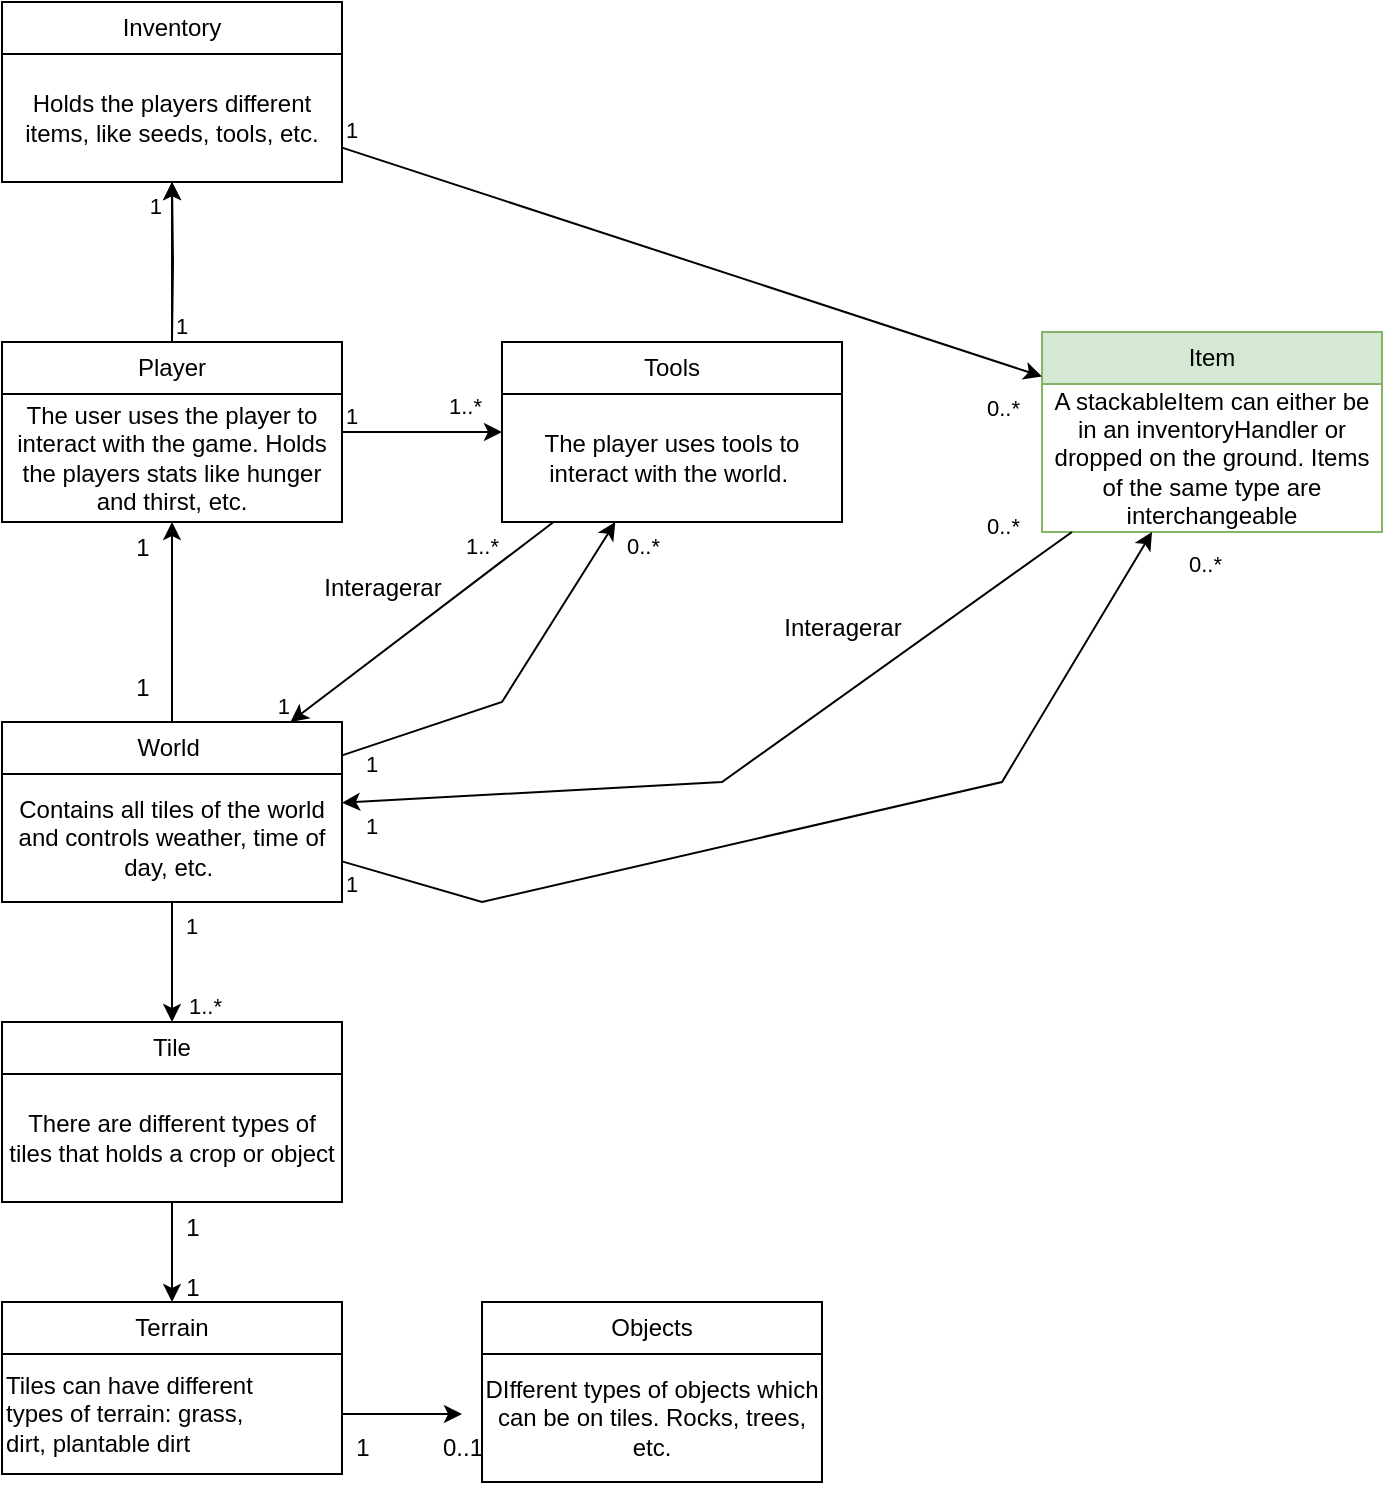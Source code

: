 <mxfile version="25.0.3">
  <diagram name="Sida-1" id="yMFKIoc-D7ovUgNksrX6">
    <mxGraphModel dx="1247" dy="671" grid="1" gridSize="10" guides="1" tooltips="1" connect="1" arrows="1" fold="1" page="1" pageScale="1" pageWidth="827" pageHeight="1169" math="0" shadow="0">
      <root>
        <mxCell id="0" />
        <mxCell id="1" parent="0" />
        <mxCell id="Edmqxcgecc5LKQphc_h1-5" value="Player" style="swimlane;fontStyle=0;childLayout=stackLayout;horizontal=1;startSize=26;fillColor=none;horizontalStack=0;resizeParent=1;resizeParentMax=0;resizeLast=0;collapsible=1;marginBottom=0;whiteSpace=wrap;html=1;" parent="1" vertex="1">
          <mxGeometry x="230" y="220" width="170" height="90" as="geometry" />
        </mxCell>
        <mxCell id="Edmqxcgecc5LKQphc_h1-40" value="The user uses the player to interact with the game. Holds the players stats like hunger and thirst, etc." style="text;html=1;align=center;verticalAlign=middle;whiteSpace=wrap;rounded=0;" parent="Edmqxcgecc5LKQphc_h1-5" vertex="1">
          <mxGeometry y="26" width="170" height="64" as="geometry" />
        </mxCell>
        <mxCell id="Edmqxcgecc5LKQphc_h1-6" value="Inventory" style="swimlane;fontStyle=0;childLayout=stackLayout;horizontal=1;startSize=26;fillColor=none;horizontalStack=0;resizeParent=1;resizeParentMax=0;resizeLast=0;collapsible=1;marginBottom=0;whiteSpace=wrap;html=1;" parent="1" vertex="1">
          <mxGeometry x="230" y="50" width="170" height="90" as="geometry" />
        </mxCell>
        <mxCell id="Edmqxcgecc5LKQphc_h1-41" value="Holds the players different items, like seeds, tools, etc." style="text;html=1;align=center;verticalAlign=middle;whiteSpace=wrap;rounded=0;" parent="Edmqxcgecc5LKQphc_h1-6" vertex="1">
          <mxGeometry y="26" width="170" height="64" as="geometry" />
        </mxCell>
        <mxCell id="Pf9NA05062R23ux8nu3v-22" style="edgeStyle=orthogonalEdgeStyle;rounded=0;orthogonalLoop=1;jettySize=auto;html=1;entryX=0.5;entryY=1;entryDx=0;entryDy=0;" edge="1" parent="1" source="Edmqxcgecc5LKQphc_h1-7" target="Edmqxcgecc5LKQphc_h1-40">
          <mxGeometry relative="1" as="geometry" />
        </mxCell>
        <mxCell id="Edmqxcgecc5LKQphc_h1-7" value="World&amp;nbsp;" style="swimlane;fontStyle=0;childLayout=stackLayout;horizontal=1;startSize=26;fillColor=none;horizontalStack=0;resizeParent=1;resizeParentMax=0;resizeLast=0;collapsible=1;marginBottom=0;whiteSpace=wrap;html=1;" parent="1" vertex="1">
          <mxGeometry x="230" y="410" width="170" height="90" as="geometry" />
        </mxCell>
        <mxCell id="Edmqxcgecc5LKQphc_h1-31" value="Contains all tiles of the world and controls weather, time of day, etc.&amp;nbsp;" style="text;html=1;align=center;verticalAlign=middle;whiteSpace=wrap;rounded=0;" parent="Edmqxcgecc5LKQphc_h1-7" vertex="1">
          <mxGeometry y="26" width="170" height="64" as="geometry" />
        </mxCell>
        <mxCell id="Edmqxcgecc5LKQphc_h1-8" value="Tile" style="swimlane;fontStyle=0;childLayout=stackLayout;horizontal=1;startSize=26;fillColor=none;horizontalStack=0;resizeParent=1;resizeParentMax=0;resizeLast=0;collapsible=1;marginBottom=0;whiteSpace=wrap;html=1;" parent="1" vertex="1">
          <mxGeometry x="230" y="560" width="170" height="90" as="geometry" />
        </mxCell>
        <mxCell id="Edmqxcgecc5LKQphc_h1-32" value="There are different types of tiles that holds a crop or object" style="text;html=1;align=center;verticalAlign=middle;whiteSpace=wrap;rounded=0;" parent="Edmqxcgecc5LKQphc_h1-8" vertex="1">
          <mxGeometry y="26" width="170" height="64" as="geometry" />
        </mxCell>
        <mxCell id="Edmqxcgecc5LKQphc_h1-14" value="Tools" style="swimlane;fontStyle=0;childLayout=stackLayout;horizontal=1;startSize=26;fillColor=none;horizontalStack=0;resizeParent=1;resizeParentMax=0;resizeLast=0;collapsible=1;marginBottom=0;whiteSpace=wrap;html=1;" parent="1" vertex="1">
          <mxGeometry x="480" y="220" width="170" height="90" as="geometry" />
        </mxCell>
        <mxCell id="Edmqxcgecc5LKQphc_h1-39" value="The player uses tools to interact with the world.&amp;nbsp;" style="text;html=1;align=center;verticalAlign=middle;whiteSpace=wrap;rounded=0;" parent="Edmqxcgecc5LKQphc_h1-14" vertex="1">
          <mxGeometry y="26" width="170" height="64" as="geometry" />
        </mxCell>
        <mxCell id="Edmqxcgecc5LKQphc_h1-33" value="Objects" style="swimlane;fontStyle=0;childLayout=stackLayout;horizontal=1;startSize=26;fillColor=none;horizontalStack=0;resizeParent=1;resizeParentMax=0;resizeLast=0;collapsible=1;marginBottom=0;whiteSpace=wrap;html=1;" parent="1" vertex="1">
          <mxGeometry x="470" y="700" width="170" height="90" as="geometry" />
        </mxCell>
        <mxCell id="Edmqxcgecc5LKQphc_h1-34" value="DIfferent types of objects which can be on tiles. Rocks, trees, etc." style="text;html=1;align=center;verticalAlign=middle;whiteSpace=wrap;rounded=0;" parent="Edmqxcgecc5LKQphc_h1-33" vertex="1">
          <mxGeometry y="26" width="170" height="64" as="geometry" />
        </mxCell>
        <mxCell id="Edmqxcgecc5LKQphc_h1-64" value="" style="endArrow=classic;html=1;rounded=0;" parent="1" source="Edmqxcgecc5LKQphc_h1-7" target="Edmqxcgecc5LKQphc_h1-8" edge="1">
          <mxGeometry relative="1" as="geometry">
            <mxPoint x="250" y="530" as="sourcePoint" />
            <mxPoint x="410" y="530" as="targetPoint" />
          </mxGeometry>
        </mxCell>
        <mxCell id="Edmqxcgecc5LKQphc_h1-66" value="1" style="edgeLabel;resizable=0;html=1;;align=left;verticalAlign=bottom;" parent="Edmqxcgecc5LKQphc_h1-64" connectable="0" vertex="1">
          <mxGeometry x="-1" relative="1" as="geometry">
            <mxPoint x="5" y="20" as="offset" />
          </mxGeometry>
        </mxCell>
        <mxCell id="Edmqxcgecc5LKQphc_h1-67" value="1..*" style="edgeLabel;resizable=0;html=1;;align=right;verticalAlign=bottom;" parent="Edmqxcgecc5LKQphc_h1-64" connectable="0" vertex="1">
          <mxGeometry x="1" relative="1" as="geometry">
            <mxPoint x="25" as="offset" />
          </mxGeometry>
        </mxCell>
        <mxCell id="Edmqxcgecc5LKQphc_h1-85" value="" style="endArrow=classic;html=1;rounded=0;" parent="1" source="Edmqxcgecc5LKQphc_h1-5" target="Edmqxcgecc5LKQphc_h1-14" edge="1">
          <mxGeometry relative="1" as="geometry">
            <mxPoint x="460" y="370" as="sourcePoint" />
            <mxPoint x="620" y="370" as="targetPoint" />
          </mxGeometry>
        </mxCell>
        <mxCell id="Edmqxcgecc5LKQphc_h1-87" value="1" style="edgeLabel;resizable=0;html=1;;align=left;verticalAlign=bottom;" parent="Edmqxcgecc5LKQphc_h1-85" connectable="0" vertex="1">
          <mxGeometry x="-1" relative="1" as="geometry">
            <mxPoint as="offset" />
          </mxGeometry>
        </mxCell>
        <mxCell id="Edmqxcgecc5LKQphc_h1-88" value="1..*" style="edgeLabel;resizable=0;html=1;;align=right;verticalAlign=bottom;" parent="Edmqxcgecc5LKQphc_h1-85" connectable="0" vertex="1">
          <mxGeometry x="1" relative="1" as="geometry">
            <mxPoint x="-10" y="-5" as="offset" />
          </mxGeometry>
        </mxCell>
        <mxCell id="Edmqxcgecc5LKQphc_h1-97" value="Item" style="swimlane;fontStyle=0;childLayout=stackLayout;horizontal=1;startSize=26;fillColor=#d5e8d4;horizontalStack=0;resizeParent=1;resizeParentMax=0;resizeLast=0;collapsible=1;marginBottom=0;whiteSpace=wrap;html=1;strokeColor=#82b366;" parent="1" vertex="1">
          <mxGeometry x="750" y="215" width="170" height="100" as="geometry" />
        </mxCell>
        <mxCell id="Edmqxcgecc5LKQphc_h1-98" value="A stackableItem can either be in an inventoryHandler or dropped on the ground. Items of the same type are interchangeable" style="text;html=1;align=center;verticalAlign=middle;whiteSpace=wrap;rounded=0;" parent="Edmqxcgecc5LKQphc_h1-97" vertex="1">
          <mxGeometry y="26" width="170" height="74" as="geometry" />
        </mxCell>
        <mxCell id="Edmqxcgecc5LKQphc_h1-103" value="" style="endArrow=classic;html=1;rounded=0;" parent="1" source="Edmqxcgecc5LKQphc_h1-5" target="Edmqxcgecc5LKQphc_h1-6" edge="1">
          <mxGeometry relative="1" as="geometry">
            <mxPoint x="500" y="140" as="sourcePoint" />
            <mxPoint x="660" y="140" as="targetPoint" />
          </mxGeometry>
        </mxCell>
        <mxCell id="Edmqxcgecc5LKQphc_h1-105" value="1" style="edgeLabel;resizable=0;html=1;;align=left;verticalAlign=bottom;" parent="Edmqxcgecc5LKQphc_h1-103" connectable="0" vertex="1">
          <mxGeometry x="-1" relative="1" as="geometry" />
        </mxCell>
        <mxCell id="Edmqxcgecc5LKQphc_h1-106" value="1" style="edgeLabel;resizable=0;html=1;;align=right;verticalAlign=bottom;" parent="Edmqxcgecc5LKQphc_h1-103" connectable="0" vertex="1">
          <mxGeometry x="1" relative="1" as="geometry">
            <mxPoint x="-5" y="20" as="offset" />
          </mxGeometry>
        </mxCell>
        <mxCell id="Edmqxcgecc5LKQphc_h1-111" value="" style="endArrow=classic;html=1;rounded=0;" parent="1" source="Edmqxcgecc5LKQphc_h1-6" target="Edmqxcgecc5LKQphc_h1-97" edge="1">
          <mxGeometry relative="1" as="geometry">
            <mxPoint x="660" y="70" as="sourcePoint" />
            <mxPoint x="820" y="70" as="targetPoint" />
          </mxGeometry>
        </mxCell>
        <mxCell id="Edmqxcgecc5LKQphc_h1-113" value="1" style="edgeLabel;resizable=0;html=1;;align=left;verticalAlign=bottom;" parent="Edmqxcgecc5LKQphc_h1-111" connectable="0" vertex="1">
          <mxGeometry x="-1" relative="1" as="geometry" />
        </mxCell>
        <mxCell id="Edmqxcgecc5LKQphc_h1-114" value="0..*" style="edgeLabel;resizable=0;html=1;;align=right;verticalAlign=bottom;" parent="Edmqxcgecc5LKQphc_h1-111" connectable="0" vertex="1">
          <mxGeometry x="1" relative="1" as="geometry">
            <mxPoint x="-10" y="24" as="offset" />
          </mxGeometry>
        </mxCell>
        <mxCell id="Pf9NA05062R23ux8nu3v-1" value="" style="edgeStyle=orthogonalEdgeStyle;rounded=0;orthogonalLoop=1;jettySize=auto;html=1;" edge="1" parent="1" target="Edmqxcgecc5LKQphc_h1-41">
          <mxGeometry relative="1" as="geometry">
            <mxPoint x="315" y="220" as="sourcePoint" />
          </mxGeometry>
        </mxCell>
        <mxCell id="Pf9NA05062R23ux8nu3v-4" value="Terrain" style="swimlane;fontStyle=0;childLayout=stackLayout;horizontal=1;startSize=26;fillColor=none;horizontalStack=0;resizeParent=1;resizeParentMax=0;resizeLast=0;collapsible=1;marginBottom=0;whiteSpace=wrap;html=1;" vertex="1" parent="1">
          <mxGeometry x="230" y="700" width="170" height="86" as="geometry" />
        </mxCell>
        <mxCell id="Pf9NA05062R23ux8nu3v-30" style="edgeStyle=orthogonalEdgeStyle;rounded=0;orthogonalLoop=1;jettySize=auto;html=1;" edge="1" parent="Pf9NA05062R23ux8nu3v-4" source="Pf9NA05062R23ux8nu3v-28">
          <mxGeometry relative="1" as="geometry">
            <mxPoint x="230" y="56" as="targetPoint" />
          </mxGeometry>
        </mxCell>
        <mxCell id="Pf9NA05062R23ux8nu3v-28" value="&lt;div style=&quot;&quot;&gt;Tiles can have different&amp;nbsp;&lt;/div&gt;&lt;div style=&quot;&quot;&gt;types of terrain: grass,&amp;nbsp;&lt;/div&gt;&lt;div style=&quot;&quot;&gt;dirt, plantable dirt&lt;/div&gt;" style="text;html=1;align=left;verticalAlign=middle;resizable=0;points=[];autosize=1;strokeColor=none;fillColor=none;" vertex="1" parent="Pf9NA05062R23ux8nu3v-4">
          <mxGeometry y="26" width="170" height="60" as="geometry" />
        </mxCell>
        <mxCell id="Pf9NA05062R23ux8nu3v-26" value="Interagerar" style="text;html=1;align=center;verticalAlign=middle;resizable=0;points=[];autosize=1;strokeColor=none;fillColor=none;" vertex="1" parent="1">
          <mxGeometry x="380" y="328" width="80" height="30" as="geometry" />
        </mxCell>
        <mxCell id="Pf9NA05062R23ux8nu3v-29" style="edgeStyle=orthogonalEdgeStyle;rounded=0;orthogonalLoop=1;jettySize=auto;html=1;entryX=0.5;entryY=0;entryDx=0;entryDy=0;" edge="1" parent="1" source="Edmqxcgecc5LKQphc_h1-32" target="Pf9NA05062R23ux8nu3v-4">
          <mxGeometry relative="1" as="geometry" />
        </mxCell>
        <mxCell id="Pf9NA05062R23ux8nu3v-34" value="1" style="text;html=1;align=center;verticalAlign=middle;resizable=0;points=[];autosize=1;strokeColor=none;fillColor=none;" vertex="1" parent="1">
          <mxGeometry x="310" y="648" width="30" height="30" as="geometry" />
        </mxCell>
        <mxCell id="Pf9NA05062R23ux8nu3v-35" value="1" style="text;html=1;align=center;verticalAlign=middle;resizable=0;points=[];autosize=1;strokeColor=none;fillColor=none;" vertex="1" parent="1">
          <mxGeometry x="310" y="678" width="30" height="30" as="geometry" />
        </mxCell>
        <mxCell id="Pf9NA05062R23ux8nu3v-37" value="1" style="text;html=1;align=center;verticalAlign=middle;resizable=0;points=[];autosize=1;strokeColor=none;fillColor=none;" vertex="1" parent="1">
          <mxGeometry x="395" y="758" width="30" height="30" as="geometry" />
        </mxCell>
        <mxCell id="Pf9NA05062R23ux8nu3v-38" value="0..1" style="text;html=1;align=center;verticalAlign=middle;resizable=0;points=[];autosize=1;strokeColor=none;fillColor=none;" vertex="1" parent="1">
          <mxGeometry x="440" y="758" width="40" height="30" as="geometry" />
        </mxCell>
        <mxCell id="Pf9NA05062R23ux8nu3v-39" value="1" style="text;html=1;align=center;verticalAlign=middle;resizable=0;points=[];autosize=1;strokeColor=none;fillColor=none;" vertex="1" parent="1">
          <mxGeometry x="285" y="378" width="30" height="30" as="geometry" />
        </mxCell>
        <mxCell id="Pf9NA05062R23ux8nu3v-40" value="1" style="text;html=1;align=center;verticalAlign=middle;resizable=0;points=[];autosize=1;strokeColor=none;fillColor=none;" vertex="1" parent="1">
          <mxGeometry x="285" y="308" width="30" height="30" as="geometry" />
        </mxCell>
        <mxCell id="XgasXNfYy0nCk-x9ioHG-2" value="" style="endArrow=classic;html=1;rounded=0;" edge="1" parent="1" source="Edmqxcgecc5LKQphc_h1-7" target="Edmqxcgecc5LKQphc_h1-14">
          <mxGeometry relative="1" as="geometry">
            <mxPoint x="540" y="510" as="sourcePoint" />
            <mxPoint x="700" y="510" as="targetPoint" />
            <Array as="points">
              <mxPoint x="480" y="400" />
            </Array>
          </mxGeometry>
        </mxCell>
        <mxCell id="XgasXNfYy0nCk-x9ioHG-4" value="1" style="edgeLabel;resizable=0;html=1;;align=left;verticalAlign=bottom;" connectable="0" vertex="1" parent="XgasXNfYy0nCk-x9ioHG-2">
          <mxGeometry x="-1" relative="1" as="geometry">
            <mxPoint x="10" y="13" as="offset" />
          </mxGeometry>
        </mxCell>
        <mxCell id="XgasXNfYy0nCk-x9ioHG-5" value="0..*" style="edgeLabel;resizable=0;html=1;;align=right;verticalAlign=bottom;" connectable="0" vertex="1" parent="XgasXNfYy0nCk-x9ioHG-2">
          <mxGeometry x="1" relative="1" as="geometry">
            <mxPoint x="23" y="20" as="offset" />
          </mxGeometry>
        </mxCell>
        <mxCell id="XgasXNfYy0nCk-x9ioHG-7" value="" style="endArrow=classic;html=1;rounded=0;" edge="1" parent="1" source="Edmqxcgecc5LKQphc_h1-14" target="Edmqxcgecc5LKQphc_h1-7">
          <mxGeometry relative="1" as="geometry">
            <mxPoint x="430" y="400" as="sourcePoint" />
            <mxPoint x="590" y="400" as="targetPoint" />
          </mxGeometry>
        </mxCell>
        <mxCell id="XgasXNfYy0nCk-x9ioHG-9" value="1..*" style="edgeLabel;resizable=0;html=1;;align=left;verticalAlign=bottom;" connectable="0" vertex="1" parent="XgasXNfYy0nCk-x9ioHG-7">
          <mxGeometry x="-1" relative="1" as="geometry">
            <mxPoint x="-46" y="20" as="offset" />
          </mxGeometry>
        </mxCell>
        <mxCell id="XgasXNfYy0nCk-x9ioHG-10" value="1" style="edgeLabel;resizable=0;html=1;;align=right;verticalAlign=bottom;" connectable="0" vertex="1" parent="XgasXNfYy0nCk-x9ioHG-7">
          <mxGeometry x="1" relative="1" as="geometry" />
        </mxCell>
        <mxCell id="XgasXNfYy0nCk-x9ioHG-11" value="" style="endArrow=classic;html=1;rounded=0;" edge="1" parent="1" source="Edmqxcgecc5LKQphc_h1-97" target="Edmqxcgecc5LKQphc_h1-7">
          <mxGeometry relative="1" as="geometry">
            <mxPoint x="480" y="350" as="sourcePoint" />
            <mxPoint x="680" y="350" as="targetPoint" />
            <Array as="points">
              <mxPoint x="590" y="440" />
            </Array>
          </mxGeometry>
        </mxCell>
        <mxCell id="XgasXNfYy0nCk-x9ioHG-13" value="1" style="edgeLabel;resizable=0;html=1;;align=left;verticalAlign=bottom;" connectable="0" vertex="1" parent="XgasXNfYy0nCk-x9ioHG-11">
          <mxGeometry x="-1" relative="1" as="geometry">
            <mxPoint x="-355" y="155" as="offset" />
          </mxGeometry>
        </mxCell>
        <mxCell id="XgasXNfYy0nCk-x9ioHG-14" value="0..*" style="edgeLabel;resizable=0;html=1;;align=right;verticalAlign=bottom;" connectable="0" vertex="1" parent="XgasXNfYy0nCk-x9ioHG-11">
          <mxGeometry x="1" relative="1" as="geometry">
            <mxPoint x="340" y="-130" as="offset" />
          </mxGeometry>
        </mxCell>
        <mxCell id="XgasXNfYy0nCk-x9ioHG-15" value="" style="endArrow=classic;html=1;rounded=0;" edge="1" parent="1" source="Edmqxcgecc5LKQphc_h1-7" target="Edmqxcgecc5LKQphc_h1-97">
          <mxGeometry relative="1" as="geometry">
            <mxPoint x="580" y="410" as="sourcePoint" />
            <mxPoint x="740" y="410" as="targetPoint" />
            <Array as="points">
              <mxPoint x="470" y="500" />
              <mxPoint x="730" y="440" />
            </Array>
          </mxGeometry>
        </mxCell>
        <mxCell id="XgasXNfYy0nCk-x9ioHG-17" value="1" style="edgeLabel;resizable=0;html=1;;align=left;verticalAlign=bottom;" connectable="0" vertex="1" parent="XgasXNfYy0nCk-x9ioHG-15">
          <mxGeometry x="-1" relative="1" as="geometry">
            <mxPoint y="20" as="offset" />
          </mxGeometry>
        </mxCell>
        <mxCell id="XgasXNfYy0nCk-x9ioHG-18" value="0..*" style="edgeLabel;resizable=0;html=1;;align=right;verticalAlign=bottom;" connectable="0" vertex="1" parent="XgasXNfYy0nCk-x9ioHG-15">
          <mxGeometry x="1" relative="1" as="geometry">
            <mxPoint x="35" y="25" as="offset" />
          </mxGeometry>
        </mxCell>
        <mxCell id="XgasXNfYy0nCk-x9ioHG-20" value="Interagerar" style="text;html=1;align=center;verticalAlign=middle;resizable=0;points=[];autosize=1;strokeColor=none;fillColor=none;" vertex="1" parent="1">
          <mxGeometry x="610" y="348" width="80" height="30" as="geometry" />
        </mxCell>
      </root>
    </mxGraphModel>
  </diagram>
</mxfile>
